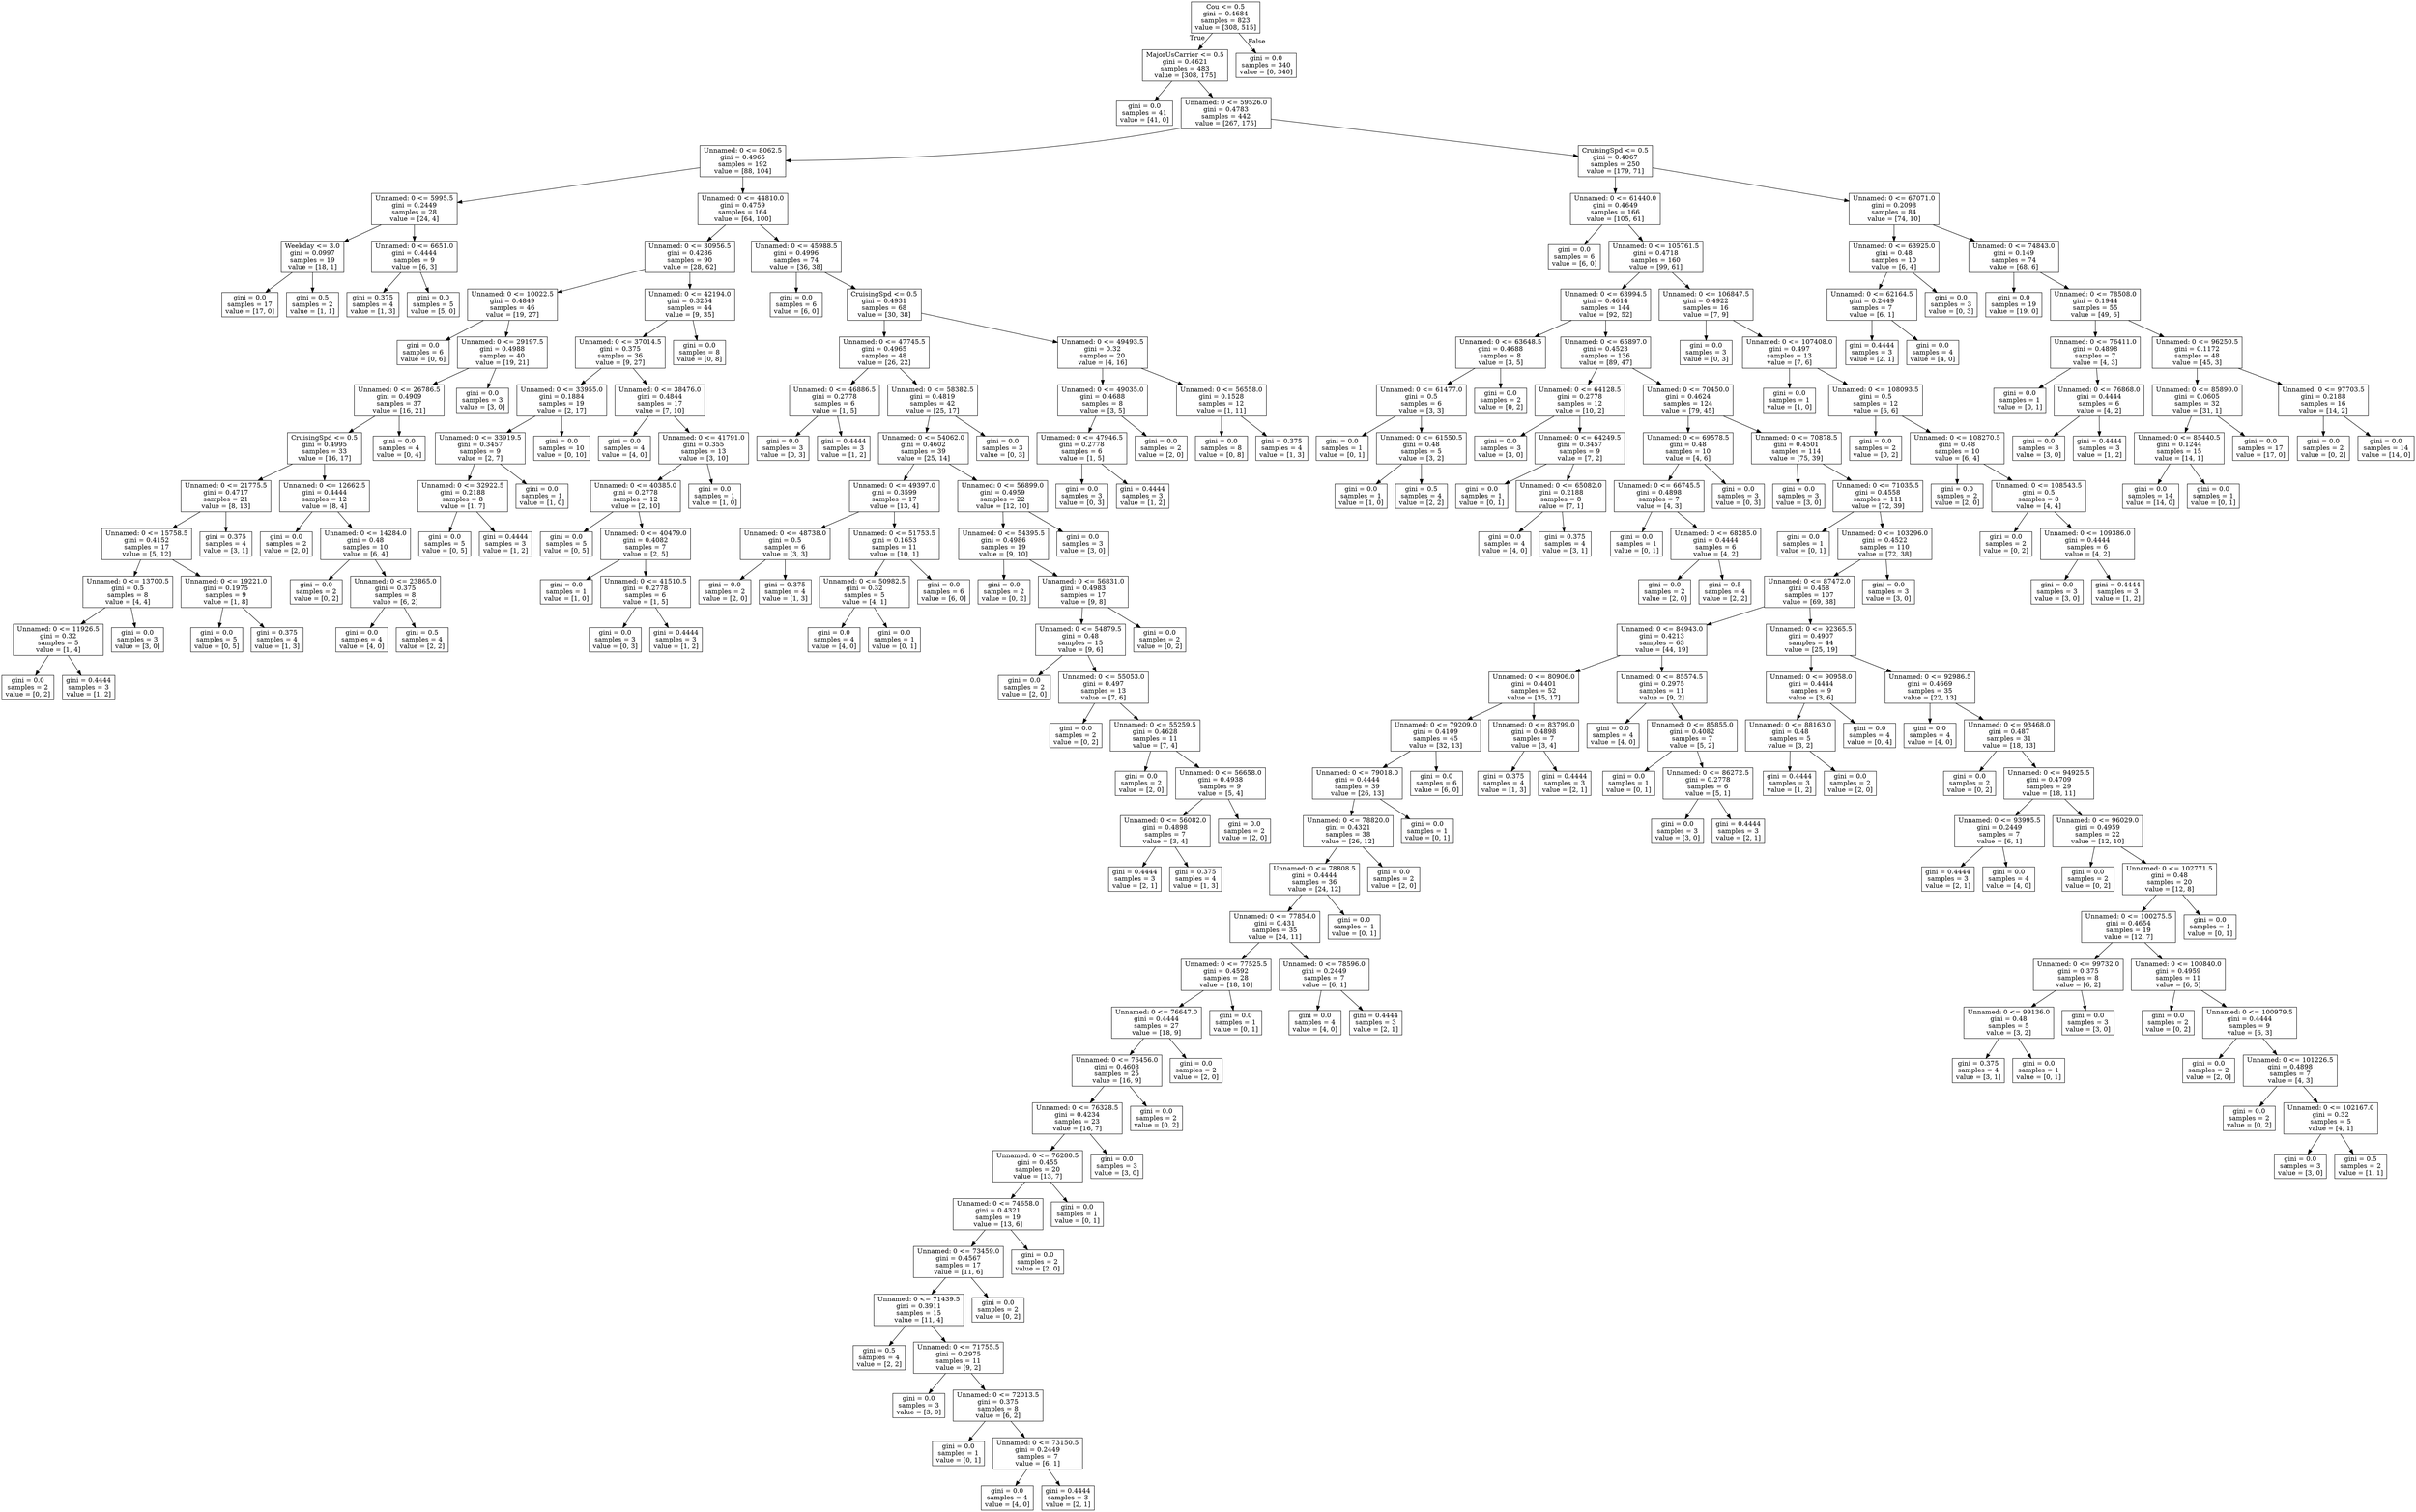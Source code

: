digraph Tree {
node [shape=box] ;
0 [label="Cou <= 0.5\ngini = 0.4684\nsamples = 823\nvalue = [308, 515]"] ;
1 [label="MajorUsCarrier <= 0.5\ngini = 0.4621\nsamples = 483\nvalue = [308, 175]"] ;
0 -> 1 [labeldistance=2.5, labelangle=45, headlabel="True"] ;
2 [label="gini = 0.0\nsamples = 41\nvalue = [41, 0]"] ;
1 -> 2 ;
3 [label="Unnamed: 0 <= 59526.0\ngini = 0.4783\nsamples = 442\nvalue = [267, 175]"] ;
1 -> 3 ;
4 [label="Unnamed: 0 <= 8062.5\ngini = 0.4965\nsamples = 192\nvalue = [88, 104]"] ;
3 -> 4 ;
5 [label="Unnamed: 0 <= 5995.5\ngini = 0.2449\nsamples = 28\nvalue = [24, 4]"] ;
4 -> 5 ;
6 [label="Weekday <= 3.0\ngini = 0.0997\nsamples = 19\nvalue = [18, 1]"] ;
5 -> 6 ;
7 [label="gini = 0.0\nsamples = 17\nvalue = [17, 0]"] ;
6 -> 7 ;
8 [label="gini = 0.5\nsamples = 2\nvalue = [1, 1]"] ;
6 -> 8 ;
9 [label="Unnamed: 0 <= 6651.0\ngini = 0.4444\nsamples = 9\nvalue = [6, 3]"] ;
5 -> 9 ;
10 [label="gini = 0.375\nsamples = 4\nvalue = [1, 3]"] ;
9 -> 10 ;
11 [label="gini = 0.0\nsamples = 5\nvalue = [5, 0]"] ;
9 -> 11 ;
12 [label="Unnamed: 0 <= 44810.0\ngini = 0.4759\nsamples = 164\nvalue = [64, 100]"] ;
4 -> 12 ;
13 [label="Unnamed: 0 <= 30956.5\ngini = 0.4286\nsamples = 90\nvalue = [28, 62]"] ;
12 -> 13 ;
14 [label="Unnamed: 0 <= 10022.5\ngini = 0.4849\nsamples = 46\nvalue = [19, 27]"] ;
13 -> 14 ;
15 [label="gini = 0.0\nsamples = 6\nvalue = [0, 6]"] ;
14 -> 15 ;
16 [label="Unnamed: 0 <= 29197.5\ngini = 0.4988\nsamples = 40\nvalue = [19, 21]"] ;
14 -> 16 ;
17 [label="Unnamed: 0 <= 26786.5\ngini = 0.4909\nsamples = 37\nvalue = [16, 21]"] ;
16 -> 17 ;
18 [label="CruisingSpd <= 0.5\ngini = 0.4995\nsamples = 33\nvalue = [16, 17]"] ;
17 -> 18 ;
19 [label="Unnamed: 0 <= 21775.5\ngini = 0.4717\nsamples = 21\nvalue = [8, 13]"] ;
18 -> 19 ;
20 [label="Unnamed: 0 <= 15758.5\ngini = 0.4152\nsamples = 17\nvalue = [5, 12]"] ;
19 -> 20 ;
21 [label="Unnamed: 0 <= 13700.5\ngini = 0.5\nsamples = 8\nvalue = [4, 4]"] ;
20 -> 21 ;
22 [label="Unnamed: 0 <= 11926.5\ngini = 0.32\nsamples = 5\nvalue = [1, 4]"] ;
21 -> 22 ;
23 [label="gini = 0.0\nsamples = 2\nvalue = [0, 2]"] ;
22 -> 23 ;
24 [label="gini = 0.4444\nsamples = 3\nvalue = [1, 2]"] ;
22 -> 24 ;
25 [label="gini = 0.0\nsamples = 3\nvalue = [3, 0]"] ;
21 -> 25 ;
26 [label="Unnamed: 0 <= 19221.0\ngini = 0.1975\nsamples = 9\nvalue = [1, 8]"] ;
20 -> 26 ;
27 [label="gini = 0.0\nsamples = 5\nvalue = [0, 5]"] ;
26 -> 27 ;
28 [label="gini = 0.375\nsamples = 4\nvalue = [1, 3]"] ;
26 -> 28 ;
29 [label="gini = 0.375\nsamples = 4\nvalue = [3, 1]"] ;
19 -> 29 ;
30 [label="Unnamed: 0 <= 12662.5\ngini = 0.4444\nsamples = 12\nvalue = [8, 4]"] ;
18 -> 30 ;
31 [label="gini = 0.0\nsamples = 2\nvalue = [2, 0]"] ;
30 -> 31 ;
32 [label="Unnamed: 0 <= 14284.0\ngini = 0.48\nsamples = 10\nvalue = [6, 4]"] ;
30 -> 32 ;
33 [label="gini = 0.0\nsamples = 2\nvalue = [0, 2]"] ;
32 -> 33 ;
34 [label="Unnamed: 0 <= 23865.0\ngini = 0.375\nsamples = 8\nvalue = [6, 2]"] ;
32 -> 34 ;
35 [label="gini = 0.0\nsamples = 4\nvalue = [4, 0]"] ;
34 -> 35 ;
36 [label="gini = 0.5\nsamples = 4\nvalue = [2, 2]"] ;
34 -> 36 ;
37 [label="gini = 0.0\nsamples = 4\nvalue = [0, 4]"] ;
17 -> 37 ;
38 [label="gini = 0.0\nsamples = 3\nvalue = [3, 0]"] ;
16 -> 38 ;
39 [label="Unnamed: 0 <= 42194.0\ngini = 0.3254\nsamples = 44\nvalue = [9, 35]"] ;
13 -> 39 ;
40 [label="Unnamed: 0 <= 37014.5\ngini = 0.375\nsamples = 36\nvalue = [9, 27]"] ;
39 -> 40 ;
41 [label="Unnamed: 0 <= 33955.0\ngini = 0.1884\nsamples = 19\nvalue = [2, 17]"] ;
40 -> 41 ;
42 [label="Unnamed: 0 <= 33919.5\ngini = 0.3457\nsamples = 9\nvalue = [2, 7]"] ;
41 -> 42 ;
43 [label="Unnamed: 0 <= 32922.5\ngini = 0.2188\nsamples = 8\nvalue = [1, 7]"] ;
42 -> 43 ;
44 [label="gini = 0.0\nsamples = 5\nvalue = [0, 5]"] ;
43 -> 44 ;
45 [label="gini = 0.4444\nsamples = 3\nvalue = [1, 2]"] ;
43 -> 45 ;
46 [label="gini = 0.0\nsamples = 1\nvalue = [1, 0]"] ;
42 -> 46 ;
47 [label="gini = 0.0\nsamples = 10\nvalue = [0, 10]"] ;
41 -> 47 ;
48 [label="Unnamed: 0 <= 38476.0\ngini = 0.4844\nsamples = 17\nvalue = [7, 10]"] ;
40 -> 48 ;
49 [label="gini = 0.0\nsamples = 4\nvalue = [4, 0]"] ;
48 -> 49 ;
50 [label="Unnamed: 0 <= 41791.0\ngini = 0.355\nsamples = 13\nvalue = [3, 10]"] ;
48 -> 50 ;
51 [label="Unnamed: 0 <= 40385.0\ngini = 0.2778\nsamples = 12\nvalue = [2, 10]"] ;
50 -> 51 ;
52 [label="gini = 0.0\nsamples = 5\nvalue = [0, 5]"] ;
51 -> 52 ;
53 [label="Unnamed: 0 <= 40479.0\ngini = 0.4082\nsamples = 7\nvalue = [2, 5]"] ;
51 -> 53 ;
54 [label="gini = 0.0\nsamples = 1\nvalue = [1, 0]"] ;
53 -> 54 ;
55 [label="Unnamed: 0 <= 41510.5\ngini = 0.2778\nsamples = 6\nvalue = [1, 5]"] ;
53 -> 55 ;
56 [label="gini = 0.0\nsamples = 3\nvalue = [0, 3]"] ;
55 -> 56 ;
57 [label="gini = 0.4444\nsamples = 3\nvalue = [1, 2]"] ;
55 -> 57 ;
58 [label="gini = 0.0\nsamples = 1\nvalue = [1, 0]"] ;
50 -> 58 ;
59 [label="gini = 0.0\nsamples = 8\nvalue = [0, 8]"] ;
39 -> 59 ;
60 [label="Unnamed: 0 <= 45988.5\ngini = 0.4996\nsamples = 74\nvalue = [36, 38]"] ;
12 -> 60 ;
61 [label="gini = 0.0\nsamples = 6\nvalue = [6, 0]"] ;
60 -> 61 ;
62 [label="CruisingSpd <= 0.5\ngini = 0.4931\nsamples = 68\nvalue = [30, 38]"] ;
60 -> 62 ;
63 [label="Unnamed: 0 <= 47745.5\ngini = 0.4965\nsamples = 48\nvalue = [26, 22]"] ;
62 -> 63 ;
64 [label="Unnamed: 0 <= 46886.5\ngini = 0.2778\nsamples = 6\nvalue = [1, 5]"] ;
63 -> 64 ;
65 [label="gini = 0.0\nsamples = 3\nvalue = [0, 3]"] ;
64 -> 65 ;
66 [label="gini = 0.4444\nsamples = 3\nvalue = [1, 2]"] ;
64 -> 66 ;
67 [label="Unnamed: 0 <= 58382.5\ngini = 0.4819\nsamples = 42\nvalue = [25, 17]"] ;
63 -> 67 ;
68 [label="Unnamed: 0 <= 54062.0\ngini = 0.4602\nsamples = 39\nvalue = [25, 14]"] ;
67 -> 68 ;
69 [label="Unnamed: 0 <= 49397.0\ngini = 0.3599\nsamples = 17\nvalue = [13, 4]"] ;
68 -> 69 ;
70 [label="Unnamed: 0 <= 48738.0\ngini = 0.5\nsamples = 6\nvalue = [3, 3]"] ;
69 -> 70 ;
71 [label="gini = 0.0\nsamples = 2\nvalue = [2, 0]"] ;
70 -> 71 ;
72 [label="gini = 0.375\nsamples = 4\nvalue = [1, 3]"] ;
70 -> 72 ;
73 [label="Unnamed: 0 <= 51753.5\ngini = 0.1653\nsamples = 11\nvalue = [10, 1]"] ;
69 -> 73 ;
74 [label="Unnamed: 0 <= 50982.5\ngini = 0.32\nsamples = 5\nvalue = [4, 1]"] ;
73 -> 74 ;
75 [label="gini = 0.0\nsamples = 4\nvalue = [4, 0]"] ;
74 -> 75 ;
76 [label="gini = 0.0\nsamples = 1\nvalue = [0, 1]"] ;
74 -> 76 ;
77 [label="gini = 0.0\nsamples = 6\nvalue = [6, 0]"] ;
73 -> 77 ;
78 [label="Unnamed: 0 <= 56899.0\ngini = 0.4959\nsamples = 22\nvalue = [12, 10]"] ;
68 -> 78 ;
79 [label="Unnamed: 0 <= 54395.5\ngini = 0.4986\nsamples = 19\nvalue = [9, 10]"] ;
78 -> 79 ;
80 [label="gini = 0.0\nsamples = 2\nvalue = [0, 2]"] ;
79 -> 80 ;
81 [label="Unnamed: 0 <= 56831.0\ngini = 0.4983\nsamples = 17\nvalue = [9, 8]"] ;
79 -> 81 ;
82 [label="Unnamed: 0 <= 54879.5\ngini = 0.48\nsamples = 15\nvalue = [9, 6]"] ;
81 -> 82 ;
83 [label="gini = 0.0\nsamples = 2\nvalue = [2, 0]"] ;
82 -> 83 ;
84 [label="Unnamed: 0 <= 55053.0\ngini = 0.497\nsamples = 13\nvalue = [7, 6]"] ;
82 -> 84 ;
85 [label="gini = 0.0\nsamples = 2\nvalue = [0, 2]"] ;
84 -> 85 ;
86 [label="Unnamed: 0 <= 55259.5\ngini = 0.4628\nsamples = 11\nvalue = [7, 4]"] ;
84 -> 86 ;
87 [label="gini = 0.0\nsamples = 2\nvalue = [2, 0]"] ;
86 -> 87 ;
88 [label="Unnamed: 0 <= 56658.0\ngini = 0.4938\nsamples = 9\nvalue = [5, 4]"] ;
86 -> 88 ;
89 [label="Unnamed: 0 <= 56082.0\ngini = 0.4898\nsamples = 7\nvalue = [3, 4]"] ;
88 -> 89 ;
90 [label="gini = 0.4444\nsamples = 3\nvalue = [2, 1]"] ;
89 -> 90 ;
91 [label="gini = 0.375\nsamples = 4\nvalue = [1, 3]"] ;
89 -> 91 ;
92 [label="gini = 0.0\nsamples = 2\nvalue = [2, 0]"] ;
88 -> 92 ;
93 [label="gini = 0.0\nsamples = 2\nvalue = [0, 2]"] ;
81 -> 93 ;
94 [label="gini = 0.0\nsamples = 3\nvalue = [3, 0]"] ;
78 -> 94 ;
95 [label="gini = 0.0\nsamples = 3\nvalue = [0, 3]"] ;
67 -> 95 ;
96 [label="Unnamed: 0 <= 49493.5\ngini = 0.32\nsamples = 20\nvalue = [4, 16]"] ;
62 -> 96 ;
97 [label="Unnamed: 0 <= 49035.0\ngini = 0.4688\nsamples = 8\nvalue = [3, 5]"] ;
96 -> 97 ;
98 [label="Unnamed: 0 <= 47946.5\ngini = 0.2778\nsamples = 6\nvalue = [1, 5]"] ;
97 -> 98 ;
99 [label="gini = 0.0\nsamples = 3\nvalue = [0, 3]"] ;
98 -> 99 ;
100 [label="gini = 0.4444\nsamples = 3\nvalue = [1, 2]"] ;
98 -> 100 ;
101 [label="gini = 0.0\nsamples = 2\nvalue = [2, 0]"] ;
97 -> 101 ;
102 [label="Unnamed: 0 <= 56558.0\ngini = 0.1528\nsamples = 12\nvalue = [1, 11]"] ;
96 -> 102 ;
103 [label="gini = 0.0\nsamples = 8\nvalue = [0, 8]"] ;
102 -> 103 ;
104 [label="gini = 0.375\nsamples = 4\nvalue = [1, 3]"] ;
102 -> 104 ;
105 [label="CruisingSpd <= 0.5\ngini = 0.4067\nsamples = 250\nvalue = [179, 71]"] ;
3 -> 105 ;
106 [label="Unnamed: 0 <= 61440.0\ngini = 0.4649\nsamples = 166\nvalue = [105, 61]"] ;
105 -> 106 ;
107 [label="gini = 0.0\nsamples = 6\nvalue = [6, 0]"] ;
106 -> 107 ;
108 [label="Unnamed: 0 <= 105761.5\ngini = 0.4718\nsamples = 160\nvalue = [99, 61]"] ;
106 -> 108 ;
109 [label="Unnamed: 0 <= 63994.5\ngini = 0.4614\nsamples = 144\nvalue = [92, 52]"] ;
108 -> 109 ;
110 [label="Unnamed: 0 <= 63648.5\ngini = 0.4688\nsamples = 8\nvalue = [3, 5]"] ;
109 -> 110 ;
111 [label="Unnamed: 0 <= 61477.0\ngini = 0.5\nsamples = 6\nvalue = [3, 3]"] ;
110 -> 111 ;
112 [label="gini = 0.0\nsamples = 1\nvalue = [0, 1]"] ;
111 -> 112 ;
113 [label="Unnamed: 0 <= 61550.5\ngini = 0.48\nsamples = 5\nvalue = [3, 2]"] ;
111 -> 113 ;
114 [label="gini = 0.0\nsamples = 1\nvalue = [1, 0]"] ;
113 -> 114 ;
115 [label="gini = 0.5\nsamples = 4\nvalue = [2, 2]"] ;
113 -> 115 ;
116 [label="gini = 0.0\nsamples = 2\nvalue = [0, 2]"] ;
110 -> 116 ;
117 [label="Unnamed: 0 <= 65897.0\ngini = 0.4523\nsamples = 136\nvalue = [89, 47]"] ;
109 -> 117 ;
118 [label="Unnamed: 0 <= 64128.5\ngini = 0.2778\nsamples = 12\nvalue = [10, 2]"] ;
117 -> 118 ;
119 [label="gini = 0.0\nsamples = 3\nvalue = [3, 0]"] ;
118 -> 119 ;
120 [label="Unnamed: 0 <= 64249.5\ngini = 0.3457\nsamples = 9\nvalue = [7, 2]"] ;
118 -> 120 ;
121 [label="gini = 0.0\nsamples = 1\nvalue = [0, 1]"] ;
120 -> 121 ;
122 [label="Unnamed: 0 <= 65082.0\ngini = 0.2188\nsamples = 8\nvalue = [7, 1]"] ;
120 -> 122 ;
123 [label="gini = 0.0\nsamples = 4\nvalue = [4, 0]"] ;
122 -> 123 ;
124 [label="gini = 0.375\nsamples = 4\nvalue = [3, 1]"] ;
122 -> 124 ;
125 [label="Unnamed: 0 <= 70450.0\ngini = 0.4624\nsamples = 124\nvalue = [79, 45]"] ;
117 -> 125 ;
126 [label="Unnamed: 0 <= 69578.5\ngini = 0.48\nsamples = 10\nvalue = [4, 6]"] ;
125 -> 126 ;
127 [label="Unnamed: 0 <= 66745.5\ngini = 0.4898\nsamples = 7\nvalue = [4, 3]"] ;
126 -> 127 ;
128 [label="gini = 0.0\nsamples = 1\nvalue = [0, 1]"] ;
127 -> 128 ;
129 [label="Unnamed: 0 <= 68285.0\ngini = 0.4444\nsamples = 6\nvalue = [4, 2]"] ;
127 -> 129 ;
130 [label="gini = 0.0\nsamples = 2\nvalue = [2, 0]"] ;
129 -> 130 ;
131 [label="gini = 0.5\nsamples = 4\nvalue = [2, 2]"] ;
129 -> 131 ;
132 [label="gini = 0.0\nsamples = 3\nvalue = [0, 3]"] ;
126 -> 132 ;
133 [label="Unnamed: 0 <= 70878.5\ngini = 0.4501\nsamples = 114\nvalue = [75, 39]"] ;
125 -> 133 ;
134 [label="gini = 0.0\nsamples = 3\nvalue = [3, 0]"] ;
133 -> 134 ;
135 [label="Unnamed: 0 <= 71035.5\ngini = 0.4558\nsamples = 111\nvalue = [72, 39]"] ;
133 -> 135 ;
136 [label="gini = 0.0\nsamples = 1\nvalue = [0, 1]"] ;
135 -> 136 ;
137 [label="Unnamed: 0 <= 103296.0\ngini = 0.4522\nsamples = 110\nvalue = [72, 38]"] ;
135 -> 137 ;
138 [label="Unnamed: 0 <= 87472.0\ngini = 0.458\nsamples = 107\nvalue = [69, 38]"] ;
137 -> 138 ;
139 [label="Unnamed: 0 <= 84943.0\ngini = 0.4213\nsamples = 63\nvalue = [44, 19]"] ;
138 -> 139 ;
140 [label="Unnamed: 0 <= 80906.0\ngini = 0.4401\nsamples = 52\nvalue = [35, 17]"] ;
139 -> 140 ;
141 [label="Unnamed: 0 <= 79209.0\ngini = 0.4109\nsamples = 45\nvalue = [32, 13]"] ;
140 -> 141 ;
142 [label="Unnamed: 0 <= 79018.0\ngini = 0.4444\nsamples = 39\nvalue = [26, 13]"] ;
141 -> 142 ;
143 [label="Unnamed: 0 <= 78820.0\ngini = 0.4321\nsamples = 38\nvalue = [26, 12]"] ;
142 -> 143 ;
144 [label="Unnamed: 0 <= 78808.5\ngini = 0.4444\nsamples = 36\nvalue = [24, 12]"] ;
143 -> 144 ;
145 [label="Unnamed: 0 <= 77854.0\ngini = 0.431\nsamples = 35\nvalue = [24, 11]"] ;
144 -> 145 ;
146 [label="Unnamed: 0 <= 77525.5\ngini = 0.4592\nsamples = 28\nvalue = [18, 10]"] ;
145 -> 146 ;
147 [label="Unnamed: 0 <= 76647.0\ngini = 0.4444\nsamples = 27\nvalue = [18, 9]"] ;
146 -> 147 ;
148 [label="Unnamed: 0 <= 76456.0\ngini = 0.4608\nsamples = 25\nvalue = [16, 9]"] ;
147 -> 148 ;
149 [label="Unnamed: 0 <= 76328.5\ngini = 0.4234\nsamples = 23\nvalue = [16, 7]"] ;
148 -> 149 ;
150 [label="Unnamed: 0 <= 76280.5\ngini = 0.455\nsamples = 20\nvalue = [13, 7]"] ;
149 -> 150 ;
151 [label="Unnamed: 0 <= 74658.0\ngini = 0.4321\nsamples = 19\nvalue = [13, 6]"] ;
150 -> 151 ;
152 [label="Unnamed: 0 <= 73459.0\ngini = 0.4567\nsamples = 17\nvalue = [11, 6]"] ;
151 -> 152 ;
153 [label="Unnamed: 0 <= 71439.5\ngini = 0.3911\nsamples = 15\nvalue = [11, 4]"] ;
152 -> 153 ;
154 [label="gini = 0.5\nsamples = 4\nvalue = [2, 2]"] ;
153 -> 154 ;
155 [label="Unnamed: 0 <= 71755.5\ngini = 0.2975\nsamples = 11\nvalue = [9, 2]"] ;
153 -> 155 ;
156 [label="gini = 0.0\nsamples = 3\nvalue = [3, 0]"] ;
155 -> 156 ;
157 [label="Unnamed: 0 <= 72013.5\ngini = 0.375\nsamples = 8\nvalue = [6, 2]"] ;
155 -> 157 ;
158 [label="gini = 0.0\nsamples = 1\nvalue = [0, 1]"] ;
157 -> 158 ;
159 [label="Unnamed: 0 <= 73150.5\ngini = 0.2449\nsamples = 7\nvalue = [6, 1]"] ;
157 -> 159 ;
160 [label="gini = 0.0\nsamples = 4\nvalue = [4, 0]"] ;
159 -> 160 ;
161 [label="gini = 0.4444\nsamples = 3\nvalue = [2, 1]"] ;
159 -> 161 ;
162 [label="gini = 0.0\nsamples = 2\nvalue = [0, 2]"] ;
152 -> 162 ;
163 [label="gini = 0.0\nsamples = 2\nvalue = [2, 0]"] ;
151 -> 163 ;
164 [label="gini = 0.0\nsamples = 1\nvalue = [0, 1]"] ;
150 -> 164 ;
165 [label="gini = 0.0\nsamples = 3\nvalue = [3, 0]"] ;
149 -> 165 ;
166 [label="gini = 0.0\nsamples = 2\nvalue = [0, 2]"] ;
148 -> 166 ;
167 [label="gini = 0.0\nsamples = 2\nvalue = [2, 0]"] ;
147 -> 167 ;
168 [label="gini = 0.0\nsamples = 1\nvalue = [0, 1]"] ;
146 -> 168 ;
169 [label="Unnamed: 0 <= 78596.0\ngini = 0.2449\nsamples = 7\nvalue = [6, 1]"] ;
145 -> 169 ;
170 [label="gini = 0.0\nsamples = 4\nvalue = [4, 0]"] ;
169 -> 170 ;
171 [label="gini = 0.4444\nsamples = 3\nvalue = [2, 1]"] ;
169 -> 171 ;
172 [label="gini = 0.0\nsamples = 1\nvalue = [0, 1]"] ;
144 -> 172 ;
173 [label="gini = 0.0\nsamples = 2\nvalue = [2, 0]"] ;
143 -> 173 ;
174 [label="gini = 0.0\nsamples = 1\nvalue = [0, 1]"] ;
142 -> 174 ;
175 [label="gini = 0.0\nsamples = 6\nvalue = [6, 0]"] ;
141 -> 175 ;
176 [label="Unnamed: 0 <= 83799.0\ngini = 0.4898\nsamples = 7\nvalue = [3, 4]"] ;
140 -> 176 ;
177 [label="gini = 0.375\nsamples = 4\nvalue = [1, 3]"] ;
176 -> 177 ;
178 [label="gini = 0.4444\nsamples = 3\nvalue = [2, 1]"] ;
176 -> 178 ;
179 [label="Unnamed: 0 <= 85574.5\ngini = 0.2975\nsamples = 11\nvalue = [9, 2]"] ;
139 -> 179 ;
180 [label="gini = 0.0\nsamples = 4\nvalue = [4, 0]"] ;
179 -> 180 ;
181 [label="Unnamed: 0 <= 85855.0\ngini = 0.4082\nsamples = 7\nvalue = [5, 2]"] ;
179 -> 181 ;
182 [label="gini = 0.0\nsamples = 1\nvalue = [0, 1]"] ;
181 -> 182 ;
183 [label="Unnamed: 0 <= 86272.5\ngini = 0.2778\nsamples = 6\nvalue = [5, 1]"] ;
181 -> 183 ;
184 [label="gini = 0.0\nsamples = 3\nvalue = [3, 0]"] ;
183 -> 184 ;
185 [label="gini = 0.4444\nsamples = 3\nvalue = [2, 1]"] ;
183 -> 185 ;
186 [label="Unnamed: 0 <= 92365.5\ngini = 0.4907\nsamples = 44\nvalue = [25, 19]"] ;
138 -> 186 ;
187 [label="Unnamed: 0 <= 90958.0\ngini = 0.4444\nsamples = 9\nvalue = [3, 6]"] ;
186 -> 187 ;
188 [label="Unnamed: 0 <= 88163.0\ngini = 0.48\nsamples = 5\nvalue = [3, 2]"] ;
187 -> 188 ;
189 [label="gini = 0.4444\nsamples = 3\nvalue = [1, 2]"] ;
188 -> 189 ;
190 [label="gini = 0.0\nsamples = 2\nvalue = [2, 0]"] ;
188 -> 190 ;
191 [label="gini = 0.0\nsamples = 4\nvalue = [0, 4]"] ;
187 -> 191 ;
192 [label="Unnamed: 0 <= 92986.5\ngini = 0.4669\nsamples = 35\nvalue = [22, 13]"] ;
186 -> 192 ;
193 [label="gini = 0.0\nsamples = 4\nvalue = [4, 0]"] ;
192 -> 193 ;
194 [label="Unnamed: 0 <= 93468.0\ngini = 0.487\nsamples = 31\nvalue = [18, 13]"] ;
192 -> 194 ;
195 [label="gini = 0.0\nsamples = 2\nvalue = [0, 2]"] ;
194 -> 195 ;
196 [label="Unnamed: 0 <= 94925.5\ngini = 0.4709\nsamples = 29\nvalue = [18, 11]"] ;
194 -> 196 ;
197 [label="Unnamed: 0 <= 93995.5\ngini = 0.2449\nsamples = 7\nvalue = [6, 1]"] ;
196 -> 197 ;
198 [label="gini = 0.4444\nsamples = 3\nvalue = [2, 1]"] ;
197 -> 198 ;
199 [label="gini = 0.0\nsamples = 4\nvalue = [4, 0]"] ;
197 -> 199 ;
200 [label="Unnamed: 0 <= 96029.0\ngini = 0.4959\nsamples = 22\nvalue = [12, 10]"] ;
196 -> 200 ;
201 [label="gini = 0.0\nsamples = 2\nvalue = [0, 2]"] ;
200 -> 201 ;
202 [label="Unnamed: 0 <= 102771.5\ngini = 0.48\nsamples = 20\nvalue = [12, 8]"] ;
200 -> 202 ;
203 [label="Unnamed: 0 <= 100275.5\ngini = 0.4654\nsamples = 19\nvalue = [12, 7]"] ;
202 -> 203 ;
204 [label="Unnamed: 0 <= 99732.0\ngini = 0.375\nsamples = 8\nvalue = [6, 2]"] ;
203 -> 204 ;
205 [label="Unnamed: 0 <= 99136.0\ngini = 0.48\nsamples = 5\nvalue = [3, 2]"] ;
204 -> 205 ;
206 [label="gini = 0.375\nsamples = 4\nvalue = [3, 1]"] ;
205 -> 206 ;
207 [label="gini = 0.0\nsamples = 1\nvalue = [0, 1]"] ;
205 -> 207 ;
208 [label="gini = 0.0\nsamples = 3\nvalue = [3, 0]"] ;
204 -> 208 ;
209 [label="Unnamed: 0 <= 100840.0\ngini = 0.4959\nsamples = 11\nvalue = [6, 5]"] ;
203 -> 209 ;
210 [label="gini = 0.0\nsamples = 2\nvalue = [0, 2]"] ;
209 -> 210 ;
211 [label="Unnamed: 0 <= 100979.5\ngini = 0.4444\nsamples = 9\nvalue = [6, 3]"] ;
209 -> 211 ;
212 [label="gini = 0.0\nsamples = 2\nvalue = [2, 0]"] ;
211 -> 212 ;
213 [label="Unnamed: 0 <= 101226.5\ngini = 0.4898\nsamples = 7\nvalue = [4, 3]"] ;
211 -> 213 ;
214 [label="gini = 0.0\nsamples = 2\nvalue = [0, 2]"] ;
213 -> 214 ;
215 [label="Unnamed: 0 <= 102167.0\ngini = 0.32\nsamples = 5\nvalue = [4, 1]"] ;
213 -> 215 ;
216 [label="gini = 0.0\nsamples = 3\nvalue = [3, 0]"] ;
215 -> 216 ;
217 [label="gini = 0.5\nsamples = 2\nvalue = [1, 1]"] ;
215 -> 217 ;
218 [label="gini = 0.0\nsamples = 1\nvalue = [0, 1]"] ;
202 -> 218 ;
219 [label="gini = 0.0\nsamples = 3\nvalue = [3, 0]"] ;
137 -> 219 ;
220 [label="Unnamed: 0 <= 106847.5\ngini = 0.4922\nsamples = 16\nvalue = [7, 9]"] ;
108 -> 220 ;
221 [label="gini = 0.0\nsamples = 3\nvalue = [0, 3]"] ;
220 -> 221 ;
222 [label="Unnamed: 0 <= 107408.0\ngini = 0.497\nsamples = 13\nvalue = [7, 6]"] ;
220 -> 222 ;
223 [label="gini = 0.0\nsamples = 1\nvalue = [1, 0]"] ;
222 -> 223 ;
224 [label="Unnamed: 0 <= 108093.5\ngini = 0.5\nsamples = 12\nvalue = [6, 6]"] ;
222 -> 224 ;
225 [label="gini = 0.0\nsamples = 2\nvalue = [0, 2]"] ;
224 -> 225 ;
226 [label="Unnamed: 0 <= 108270.5\ngini = 0.48\nsamples = 10\nvalue = [6, 4]"] ;
224 -> 226 ;
227 [label="gini = 0.0\nsamples = 2\nvalue = [2, 0]"] ;
226 -> 227 ;
228 [label="Unnamed: 0 <= 108543.5\ngini = 0.5\nsamples = 8\nvalue = [4, 4]"] ;
226 -> 228 ;
229 [label="gini = 0.0\nsamples = 2\nvalue = [0, 2]"] ;
228 -> 229 ;
230 [label="Unnamed: 0 <= 109386.0\ngini = 0.4444\nsamples = 6\nvalue = [4, 2]"] ;
228 -> 230 ;
231 [label="gini = 0.0\nsamples = 3\nvalue = [3, 0]"] ;
230 -> 231 ;
232 [label="gini = 0.4444\nsamples = 3\nvalue = [1, 2]"] ;
230 -> 232 ;
233 [label="Unnamed: 0 <= 67071.0\ngini = 0.2098\nsamples = 84\nvalue = [74, 10]"] ;
105 -> 233 ;
234 [label="Unnamed: 0 <= 63925.0\ngini = 0.48\nsamples = 10\nvalue = [6, 4]"] ;
233 -> 234 ;
235 [label="Unnamed: 0 <= 62164.5\ngini = 0.2449\nsamples = 7\nvalue = [6, 1]"] ;
234 -> 235 ;
236 [label="gini = 0.4444\nsamples = 3\nvalue = [2, 1]"] ;
235 -> 236 ;
237 [label="gini = 0.0\nsamples = 4\nvalue = [4, 0]"] ;
235 -> 237 ;
238 [label="gini = 0.0\nsamples = 3\nvalue = [0, 3]"] ;
234 -> 238 ;
239 [label="Unnamed: 0 <= 74843.0\ngini = 0.149\nsamples = 74\nvalue = [68, 6]"] ;
233 -> 239 ;
240 [label="gini = 0.0\nsamples = 19\nvalue = [19, 0]"] ;
239 -> 240 ;
241 [label="Unnamed: 0 <= 78508.0\ngini = 0.1944\nsamples = 55\nvalue = [49, 6]"] ;
239 -> 241 ;
242 [label="Unnamed: 0 <= 76411.0\ngini = 0.4898\nsamples = 7\nvalue = [4, 3]"] ;
241 -> 242 ;
243 [label="gini = 0.0\nsamples = 1\nvalue = [0, 1]"] ;
242 -> 243 ;
244 [label="Unnamed: 0 <= 76868.0\ngini = 0.4444\nsamples = 6\nvalue = [4, 2]"] ;
242 -> 244 ;
245 [label="gini = 0.0\nsamples = 3\nvalue = [3, 0]"] ;
244 -> 245 ;
246 [label="gini = 0.4444\nsamples = 3\nvalue = [1, 2]"] ;
244 -> 246 ;
247 [label="Unnamed: 0 <= 96250.5\ngini = 0.1172\nsamples = 48\nvalue = [45, 3]"] ;
241 -> 247 ;
248 [label="Unnamed: 0 <= 85890.0\ngini = 0.0605\nsamples = 32\nvalue = [31, 1]"] ;
247 -> 248 ;
249 [label="Unnamed: 0 <= 85440.5\ngini = 0.1244\nsamples = 15\nvalue = [14, 1]"] ;
248 -> 249 ;
250 [label="gini = 0.0\nsamples = 14\nvalue = [14, 0]"] ;
249 -> 250 ;
251 [label="gini = 0.0\nsamples = 1\nvalue = [0, 1]"] ;
249 -> 251 ;
252 [label="gini = 0.0\nsamples = 17\nvalue = [17, 0]"] ;
248 -> 252 ;
253 [label="Unnamed: 0 <= 97703.5\ngini = 0.2188\nsamples = 16\nvalue = [14, 2]"] ;
247 -> 253 ;
254 [label="gini = 0.0\nsamples = 2\nvalue = [0, 2]"] ;
253 -> 254 ;
255 [label="gini = 0.0\nsamples = 14\nvalue = [14, 0]"] ;
253 -> 255 ;
256 [label="gini = 0.0\nsamples = 340\nvalue = [0, 340]"] ;
0 -> 256 [labeldistance=2.5, labelangle=-45, headlabel="False"] ;
}